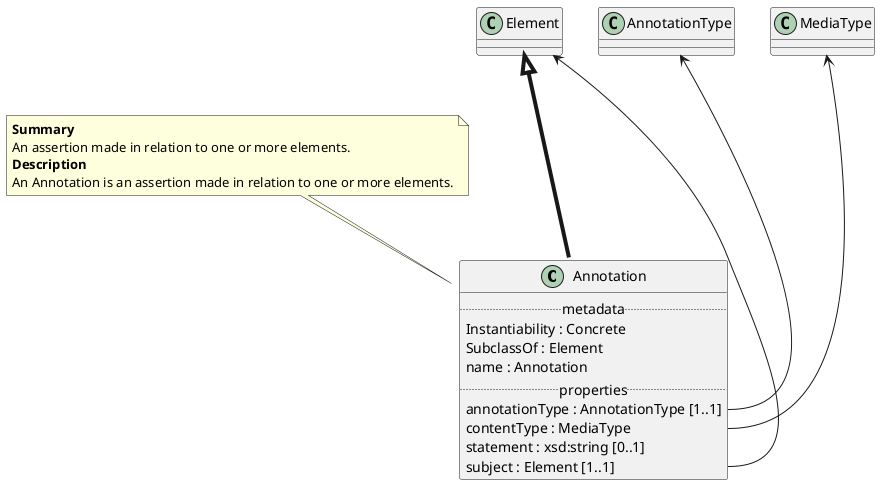 @startuml
class Annotation {
.. metadata ..
    Instantiability : Concrete
    SubclassOf : Element
    name : Annotation
.. properties ..
    annotationType : AnnotationType [1..1]
    contentType : MediaType 
    statement : xsd:string [0..1]
    subject : Element [1..1]
}
note top of Annotation
<b>Summary</b>
An assertion made in relation to one or more elements.
<b>Description</b>
An Annotation is an assertion made in relation to one or more elements.
end note
"Element" <|-[thickness=4]- "Annotation"
"AnnotationType" <--- "Annotation::annotationType"
"MediaType" <--- "Annotation::contentType"
"Element" <--- "Annotation::subject"
@enduml
